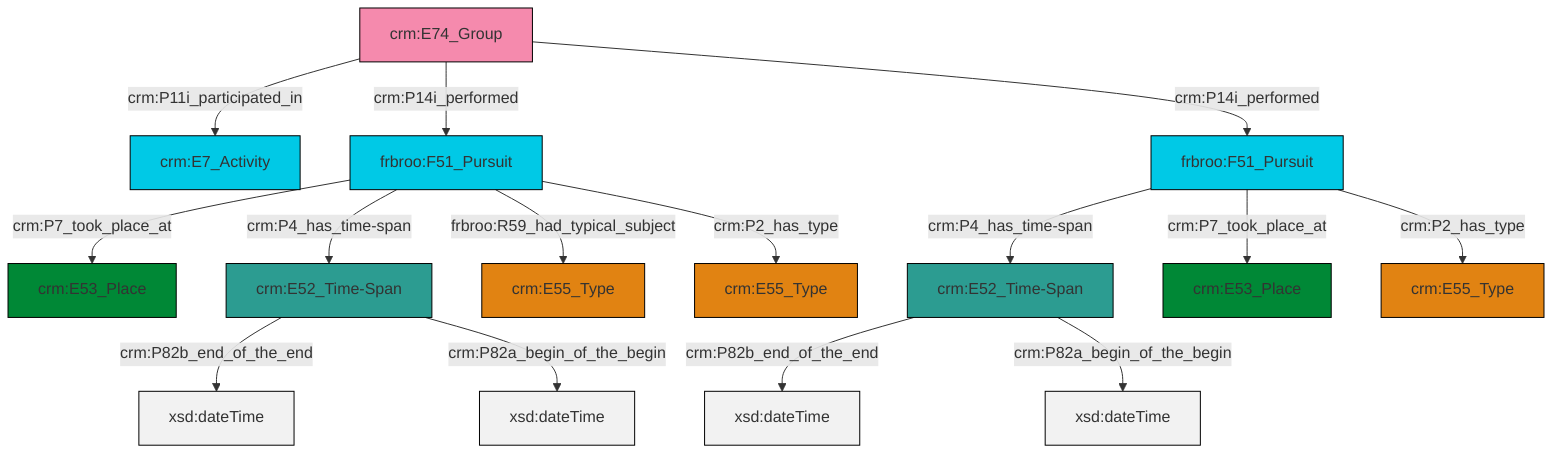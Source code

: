graph TD
classDef Literal fill:#f2f2f2,stroke:#000000;
classDef CRM_Entity fill:#FFFFFF,stroke:#000000;
classDef Temporal_Entity fill:#00C9E6, stroke:#000000;
classDef Type fill:#E18312, stroke:#000000;
classDef Time-Span fill:#2C9C91, stroke:#000000;
classDef Appellation fill:#FFEB7F, stroke:#000000;
classDef Place fill:#008836, stroke:#000000;
classDef Persistent_Item fill:#B266B2, stroke:#000000;
classDef Conceptual_Object fill:#FFD700, stroke:#000000;
classDef Physical_Thing fill:#D2B48C, stroke:#000000;
classDef Actor fill:#f58aad, stroke:#000000;
classDef PC_Classes fill:#4ce600, stroke:#000000;
classDef Multi fill:#cccccc,stroke:#000000;

0["crm:E52_Time-Span"]:::Time-Span -->|crm:P82b_end_of_the_end| 1[xsd:dateTime]:::Literal
2["crm:E74_Group"]:::Actor -->|crm:P11i_participated_in| 3["crm:E7_Activity"]:::Temporal_Entity
4["frbroo:F51_Pursuit"]:::Temporal_Entity -->|crm:P4_has_time-span| 0["crm:E52_Time-Span"]:::Time-Span
9["frbroo:F51_Pursuit"]:::Temporal_Entity -->|crm:P7_took_place_at| 11["crm:E53_Place"]:::Place
13["crm:E52_Time-Span"]:::Time-Span -->|crm:P82b_end_of_the_end| 14[xsd:dateTime]:::Literal
4["frbroo:F51_Pursuit"]:::Temporal_Entity -->|crm:P7_took_place_at| 5["crm:E53_Place"]:::Place
2["crm:E74_Group"]:::Actor -->|crm:P14i_performed| 9["frbroo:F51_Pursuit"]:::Temporal_Entity
2["crm:E74_Group"]:::Actor -->|crm:P14i_performed| 4["frbroo:F51_Pursuit"]:::Temporal_Entity
0["crm:E52_Time-Span"]:::Time-Span -->|crm:P82a_begin_of_the_begin| 18[xsd:dateTime]:::Literal
9["frbroo:F51_Pursuit"]:::Temporal_Entity -->|crm:P4_has_time-span| 13["crm:E52_Time-Span"]:::Time-Span
9["frbroo:F51_Pursuit"]:::Temporal_Entity -->|frbroo:R59_had_typical_subject| 23["crm:E55_Type"]:::Type
9["frbroo:F51_Pursuit"]:::Temporal_Entity -->|crm:P2_has_type| 15["crm:E55_Type"]:::Type
4["frbroo:F51_Pursuit"]:::Temporal_Entity -->|crm:P2_has_type| 7["crm:E55_Type"]:::Type
13["crm:E52_Time-Span"]:::Time-Span -->|crm:P82a_begin_of_the_begin| 26[xsd:dateTime]:::Literal